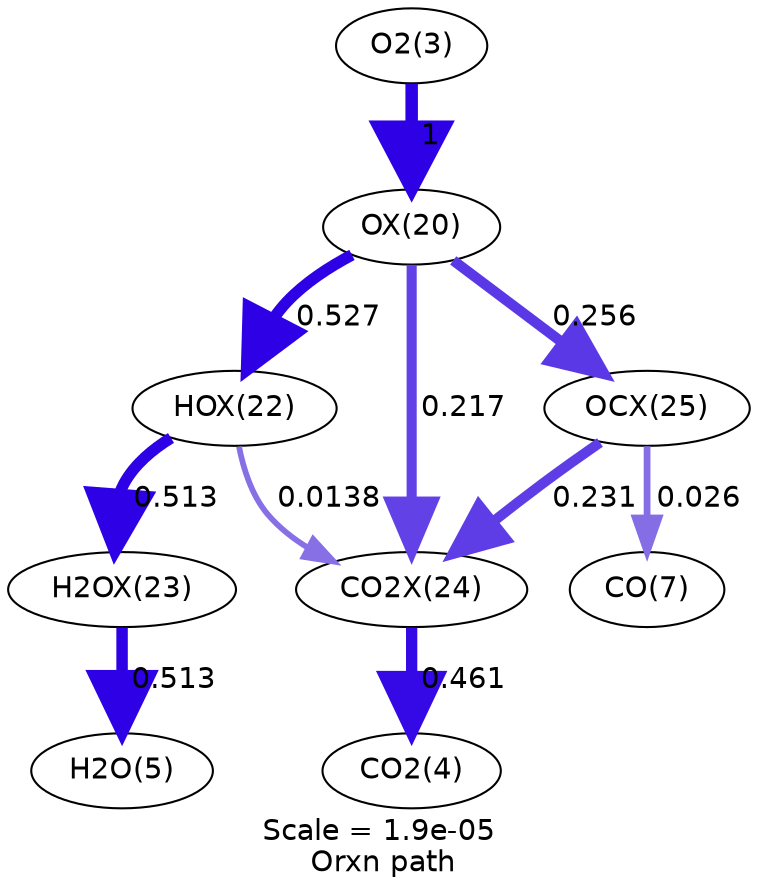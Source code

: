 digraph reaction_paths {
center=1;
s4 -> s24[fontname="Helvetica", penwidth=6, arrowsize=3, color="0.7, 1.5, 0.9"
, label=" 1"];
s24 -> s26[fontname="Helvetica", penwidth=5.52, arrowsize=2.76, color="0.7, 1.03, 0.9"
, label=" 0.527"];
s24 -> s29[fontname="Helvetica", penwidth=4.97, arrowsize=2.49, color="0.7, 0.756, 0.9"
, label=" 0.256"];
s24 -> s28[fontname="Helvetica", penwidth=4.85, arrowsize=2.42, color="0.7, 0.717, 0.9"
, label=" 0.217"];
s26 -> s27[fontname="Helvetica", penwidth=5.5, arrowsize=2.75, color="0.7, 1.01, 0.9"
, label=" 0.513"];
s26 -> s28[fontname="Helvetica", penwidth=2.76, arrowsize=1.38, color="0.7, 0.514, 0.9"
, label=" 0.0138"];
s27 -> s6[fontname="Helvetica", penwidth=5.5, arrowsize=2.75, color="0.7, 1.01, 0.9"
, label=" 0.513"];
s29 -> s8[fontname="Helvetica", penwidth=3.24, arrowsize=1.62, color="0.7, 0.526, 0.9"
, label=" 0.026"];
s29 -> s28[fontname="Helvetica", penwidth=4.89, arrowsize=2.45, color="0.7, 0.731, 0.9"
, label=" 0.231"];
s28 -> s5[fontname="Helvetica", penwidth=5.42, arrowsize=2.71, color="0.7, 0.961, 0.9"
, label=" 0.461"];
s4 [ fontname="Helvetica", label="O2(3)"];
s5 [ fontname="Helvetica", label="CO2(4)"];
s6 [ fontname="Helvetica", label="H2O(5)"];
s8 [ fontname="Helvetica", label="CO(7)"];
s24 [ fontname="Helvetica", label="OX(20)"];
s26 [ fontname="Helvetica", label="HOX(22)"];
s27 [ fontname="Helvetica", label="H2OX(23)"];
s28 [ fontname="Helvetica", label="CO2X(24)"];
s29 [ fontname="Helvetica", label="OCX(25)"];
 label = "Scale = 1.9e-05\l Orxn path";
 fontname = "Helvetica";
}
